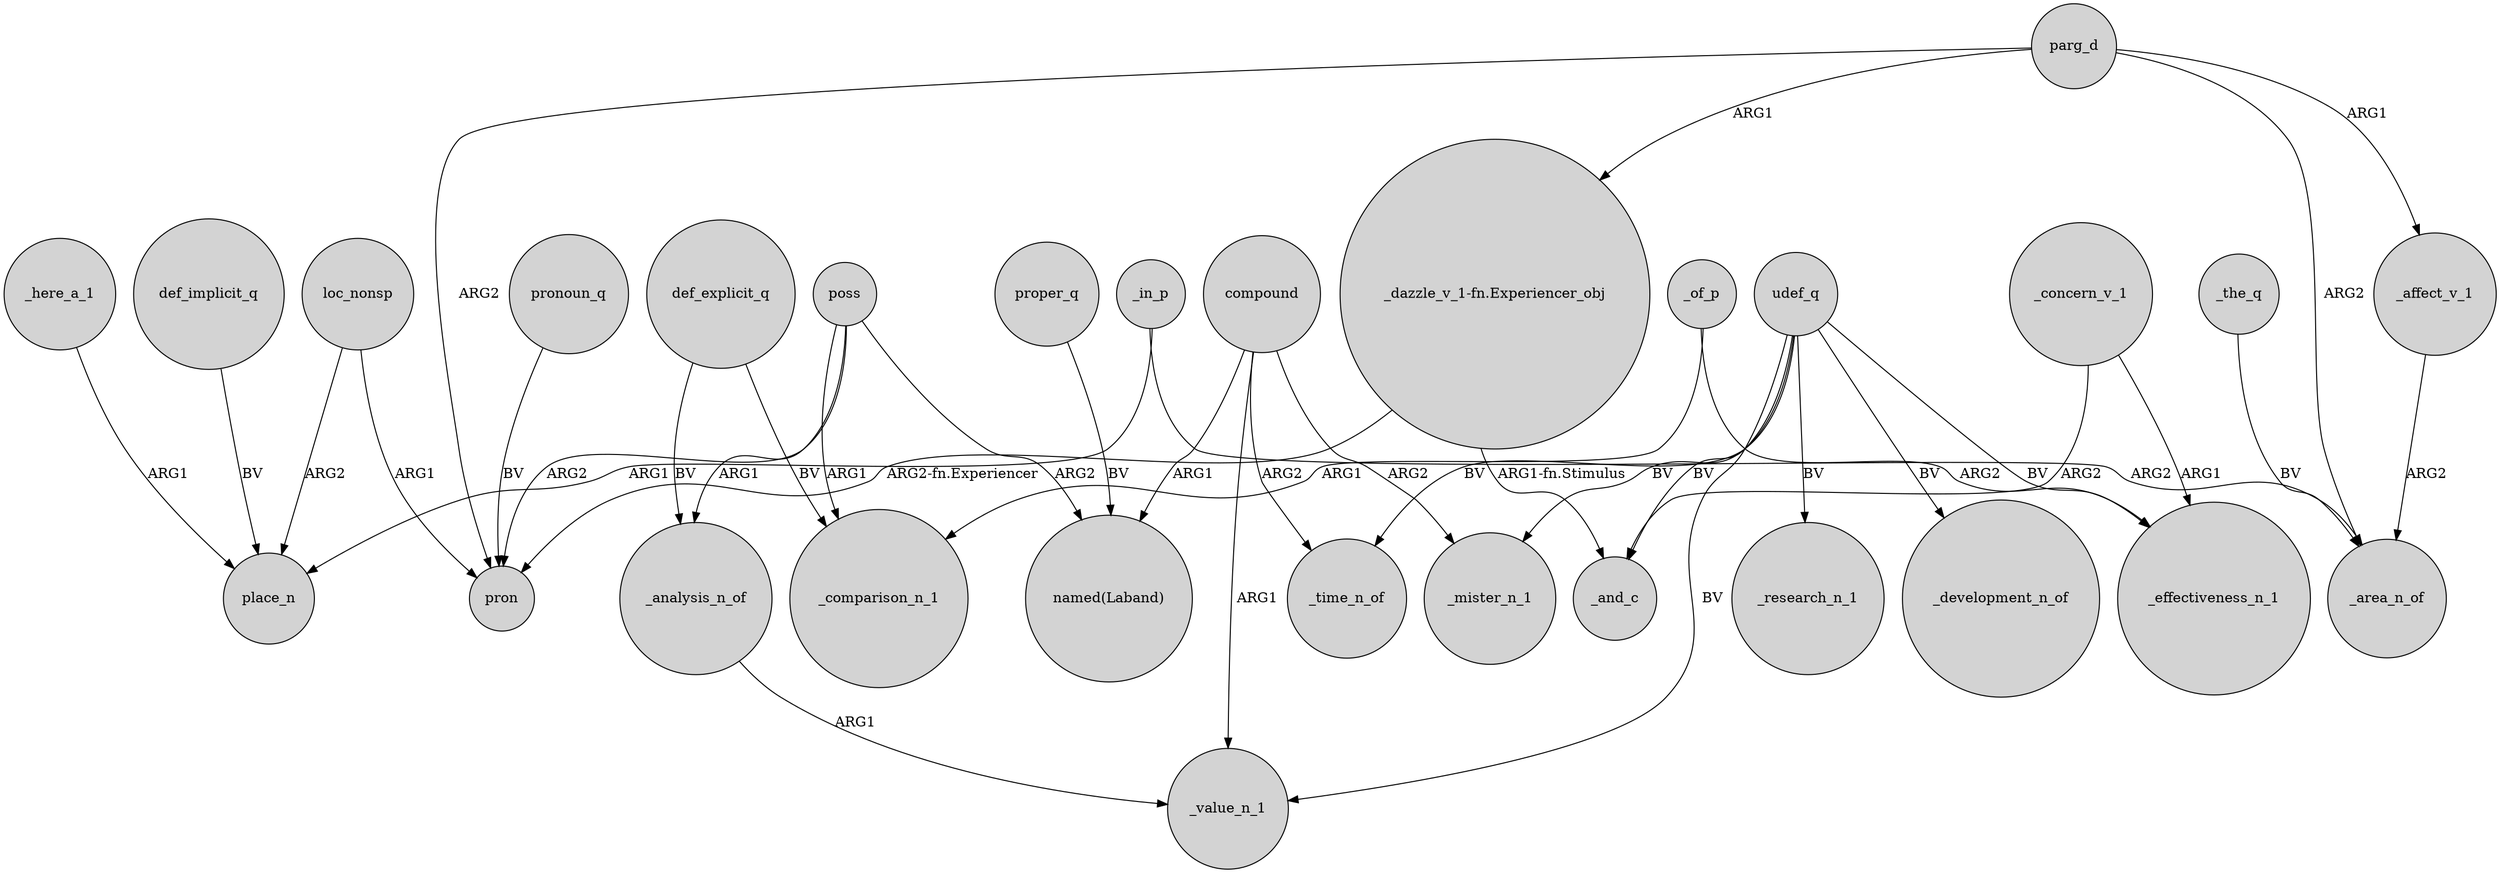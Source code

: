 digraph {
	node [shape=circle style=filled]
	_here_a_1 -> place_n [label=ARG1]
	poss -> pron [label=ARG2]
	parg_d -> _area_n_of [label=ARG2]
	loc_nonsp -> pron [label=ARG1]
	poss -> _analysis_n_of [label=ARG1]
	compound -> _mister_n_1 [label=ARG2]
	udef_q -> _research_n_1 [label=BV]
	proper_q -> "named(Laband)" [label=BV]
	udef_q -> _mister_n_1 [label=BV]
	"_dazzle_v_1-fn.Experiencer_obj" -> pron [label="ARG2-fn.Experiencer"]
	poss -> "named(Laband)" [label=ARG2]
	def_implicit_q -> place_n [label=BV]
	def_explicit_q -> _analysis_n_of [label=BV]
	poss -> _comparison_n_1 [label=ARG1]
	_affect_v_1 -> _area_n_of [label=ARG2]
	udef_q -> _effectiveness_n_1 [label=BV]
	parg_d -> "_dazzle_v_1-fn.Experiencer_obj" [label=ARG1]
	parg_d -> pron [label=ARG2]
	_of_p -> _comparison_n_1 [label=ARG1]
	pronoun_q -> pron [label=BV]
	_analysis_n_of -> _value_n_1 [label=ARG1]
	compound -> "named(Laband)" [label=ARG1]
	_concern_v_1 -> _and_c [label=ARG2]
	_in_p -> place_n [label=ARG1]
	udef_q -> _time_n_of [label=BV]
	compound -> _time_n_of [label=ARG2]
	"_dazzle_v_1-fn.Experiencer_obj" -> _and_c [label="ARG1-fn.Stimulus"]
	_the_q -> _area_n_of [label=BV]
	udef_q -> _development_n_of [label=BV]
	def_explicit_q -> _comparison_n_1 [label=BV]
	_concern_v_1 -> _effectiveness_n_1 [label=ARG1]
	loc_nonsp -> place_n [label=ARG2]
	_in_p -> _area_n_of [label=ARG2]
	udef_q -> _value_n_1 [label=BV]
	parg_d -> _affect_v_1 [label=ARG1]
	_of_p -> _effectiveness_n_1 [label=ARG2]
	udef_q -> _and_c [label=BV]
	compound -> _value_n_1 [label=ARG1]
}
